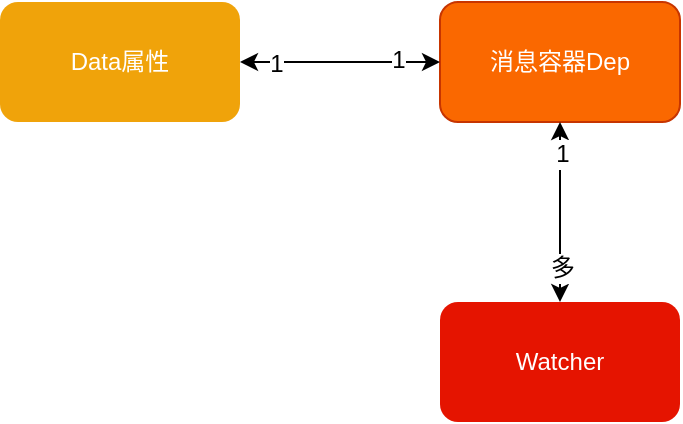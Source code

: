 <mxfile pages="1" version="11.2.8" type="github"><diagram id="e5mmB1QpzGwvTIJWV2cP" name="第 1 页"><mxGraphModel dx="782" dy="437" grid="1" gridSize="10" guides="1" tooltips="1" connect="1" arrows="1" fold="1" page="1" pageScale="1" pageWidth="827" pageHeight="1169" math="0" shadow="0"><root><mxCell id="0"/><mxCell id="1" parent="0"/><mxCell id="igo6tiFB_Bn9phjB6TX9-1" value="Data属性" style="rounded=1;whiteSpace=wrap;html=1;fillColor=#f0a30a;strokeColor=none;fontColor=#ffffff;" vertex="1" parent="1"><mxGeometry x="100" y="50" width="120" height="60" as="geometry"/></mxCell><mxCell id="igo6tiFB_Bn9phjB6TX9-2" value="消息容器Dep" style="rounded=1;whiteSpace=wrap;html=1;fillColor=#fa6800;strokeColor=#C73500;fontColor=#ffffff;" vertex="1" parent="1"><mxGeometry x="320" y="50" width="120" height="60" as="geometry"/></mxCell><mxCell id="igo6tiFB_Bn9phjB6TX9-3" value="" style="endArrow=classic;startArrow=classic;html=1;exitX=1;exitY=0.5;exitDx=0;exitDy=0;entryX=0;entryY=0.5;entryDx=0;entryDy=0;" edge="1" parent="1" source="igo6tiFB_Bn9phjB6TX9-1" target="igo6tiFB_Bn9phjB6TX9-2"><mxGeometry width="50" height="50" relative="1" as="geometry"><mxPoint x="240" y="120" as="sourcePoint"/><mxPoint x="290" y="70" as="targetPoint"/></mxGeometry></mxCell><mxCell id="igo6tiFB_Bn9phjB6TX9-4" value="1" style="text;html=1;resizable=0;points=[];align=center;verticalAlign=middle;labelBackgroundColor=#ffffff;" vertex="1" connectable="0" parent="igo6tiFB_Bn9phjB6TX9-3"><mxGeometry x="-0.647" y="-1" relative="1" as="geometry"><mxPoint as="offset"/></mxGeometry></mxCell><mxCell id="igo6tiFB_Bn9phjB6TX9-5" value="1" style="text;html=1;resizable=0;points=[];align=center;verticalAlign=middle;labelBackgroundColor=#ffffff;" vertex="1" connectable="0" parent="igo6tiFB_Bn9phjB6TX9-3"><mxGeometry x="0.573" y="1" relative="1" as="geometry"><mxPoint as="offset"/></mxGeometry></mxCell><mxCell id="igo6tiFB_Bn9phjB6TX9-6" value="Watcher" style="rounded=1;whiteSpace=wrap;html=1;strokeColor=none;fillColor=#e51400;fontColor=#ffffff;" vertex="1" parent="1"><mxGeometry x="320" y="200" width="120" height="60" as="geometry"/></mxCell><mxCell id="igo6tiFB_Bn9phjB6TX9-7" value="" style="endArrow=classic;startArrow=classic;html=1;entryX=0.5;entryY=1;entryDx=0;entryDy=0;exitX=0.5;exitY=0;exitDx=0;exitDy=0;" edge="1" parent="1" source="igo6tiFB_Bn9phjB6TX9-6" target="igo6tiFB_Bn9phjB6TX9-2"><mxGeometry width="50" height="50" relative="1" as="geometry"><mxPoint x="240" y="240" as="sourcePoint"/><mxPoint x="290" y="190" as="targetPoint"/></mxGeometry></mxCell><mxCell id="igo6tiFB_Bn9phjB6TX9-8" value="1" style="text;html=1;resizable=0;points=[];align=center;verticalAlign=middle;labelBackgroundColor=#ffffff;" vertex="1" connectable="0" parent="igo6tiFB_Bn9phjB6TX9-7"><mxGeometry x="0.644" y="-1" relative="1" as="geometry"><mxPoint as="offset"/></mxGeometry></mxCell><mxCell id="igo6tiFB_Bn9phjB6TX9-9" value="多" style="text;html=1;resizable=0;points=[];align=center;verticalAlign=middle;labelBackgroundColor=#ffffff;" vertex="1" connectable="0" parent="igo6tiFB_Bn9phjB6TX9-7"><mxGeometry x="-0.622" y="-1" relative="1" as="geometry"><mxPoint as="offset"/></mxGeometry></mxCell></root></mxGraphModel></diagram></mxfile>